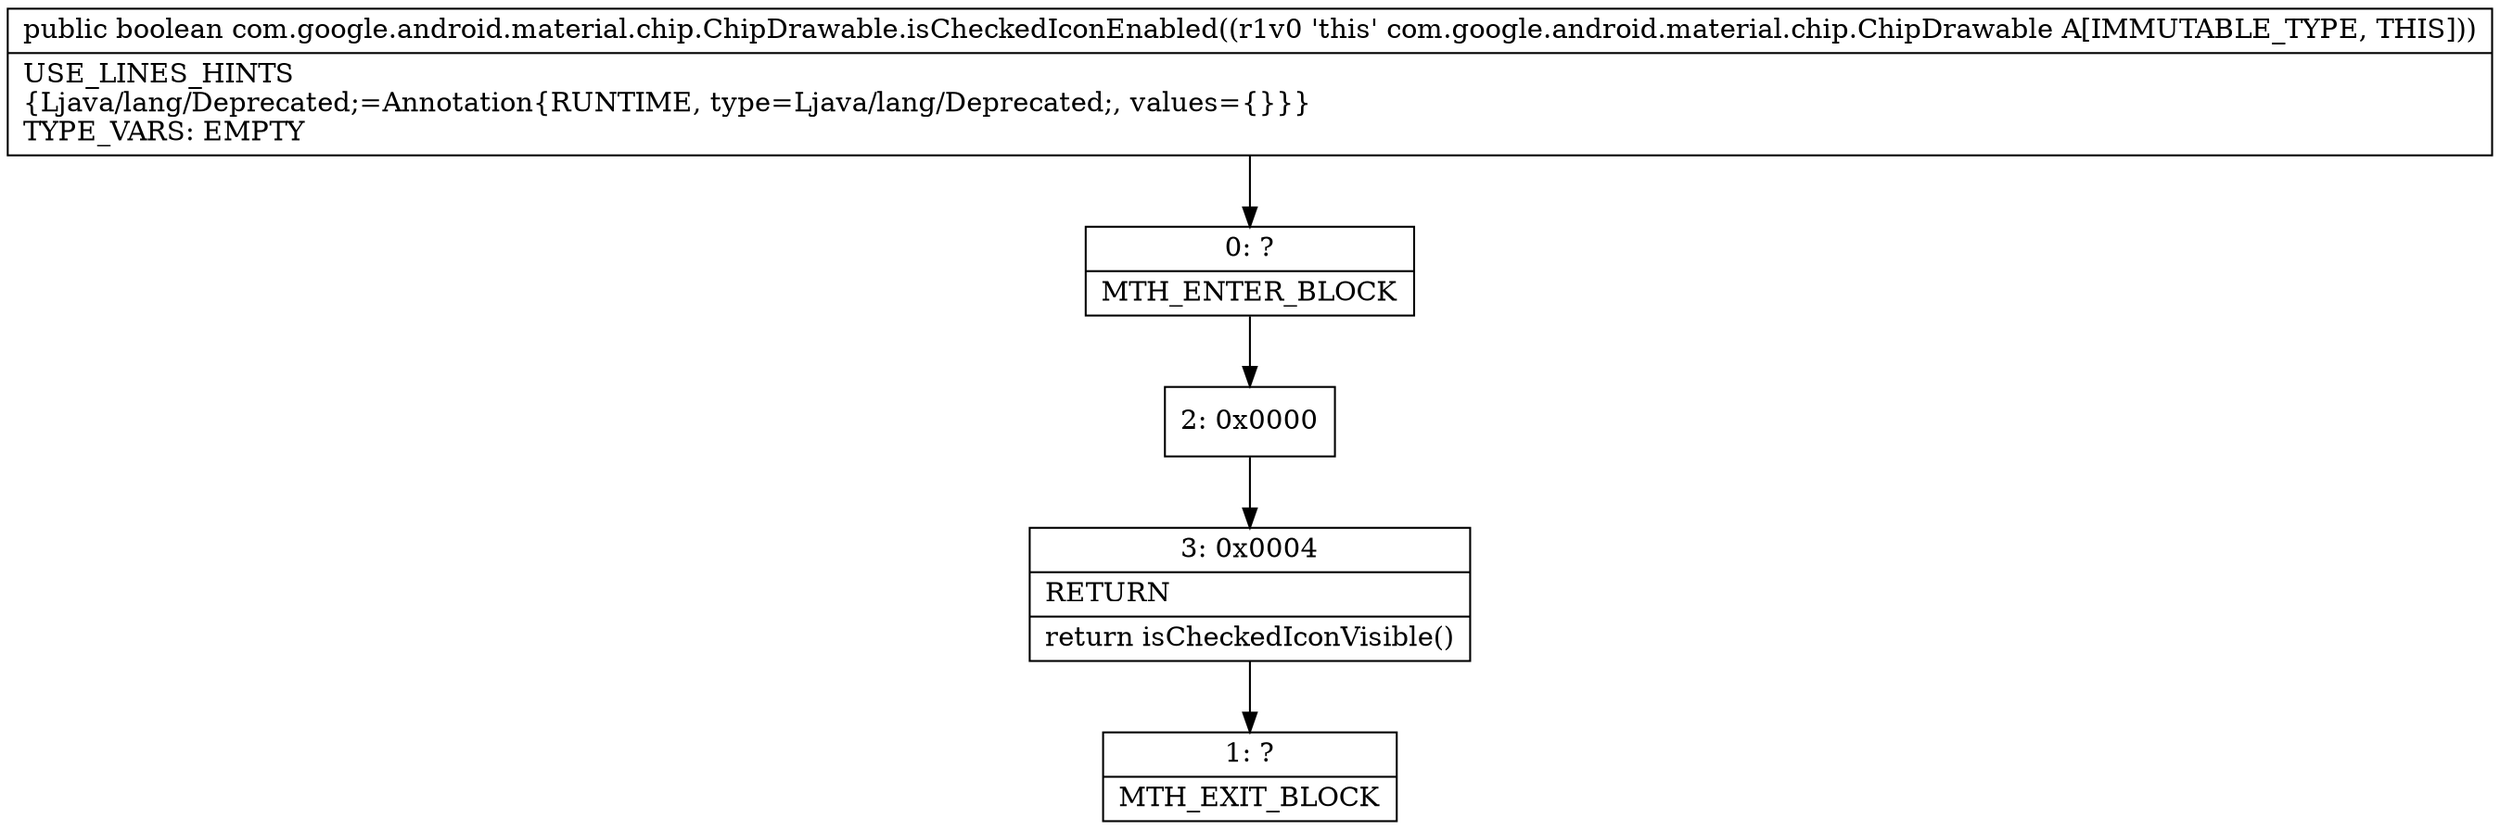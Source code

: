 digraph "CFG forcom.google.android.material.chip.ChipDrawable.isCheckedIconEnabled()Z" {
Node_0 [shape=record,label="{0\:\ ?|MTH_ENTER_BLOCK\l}"];
Node_2 [shape=record,label="{2\:\ 0x0000}"];
Node_3 [shape=record,label="{3\:\ 0x0004|RETURN\l|return isCheckedIconVisible()\l}"];
Node_1 [shape=record,label="{1\:\ ?|MTH_EXIT_BLOCK\l}"];
MethodNode[shape=record,label="{public boolean com.google.android.material.chip.ChipDrawable.isCheckedIconEnabled((r1v0 'this' com.google.android.material.chip.ChipDrawable A[IMMUTABLE_TYPE, THIS]))  | USE_LINES_HINTS\l\{Ljava\/lang\/Deprecated;=Annotation\{RUNTIME, type=Ljava\/lang\/Deprecated;, values=\{\}\}\}\lTYPE_VARS: EMPTY\l}"];
MethodNode -> Node_0;Node_0 -> Node_2;
Node_2 -> Node_3;
Node_3 -> Node_1;
}

